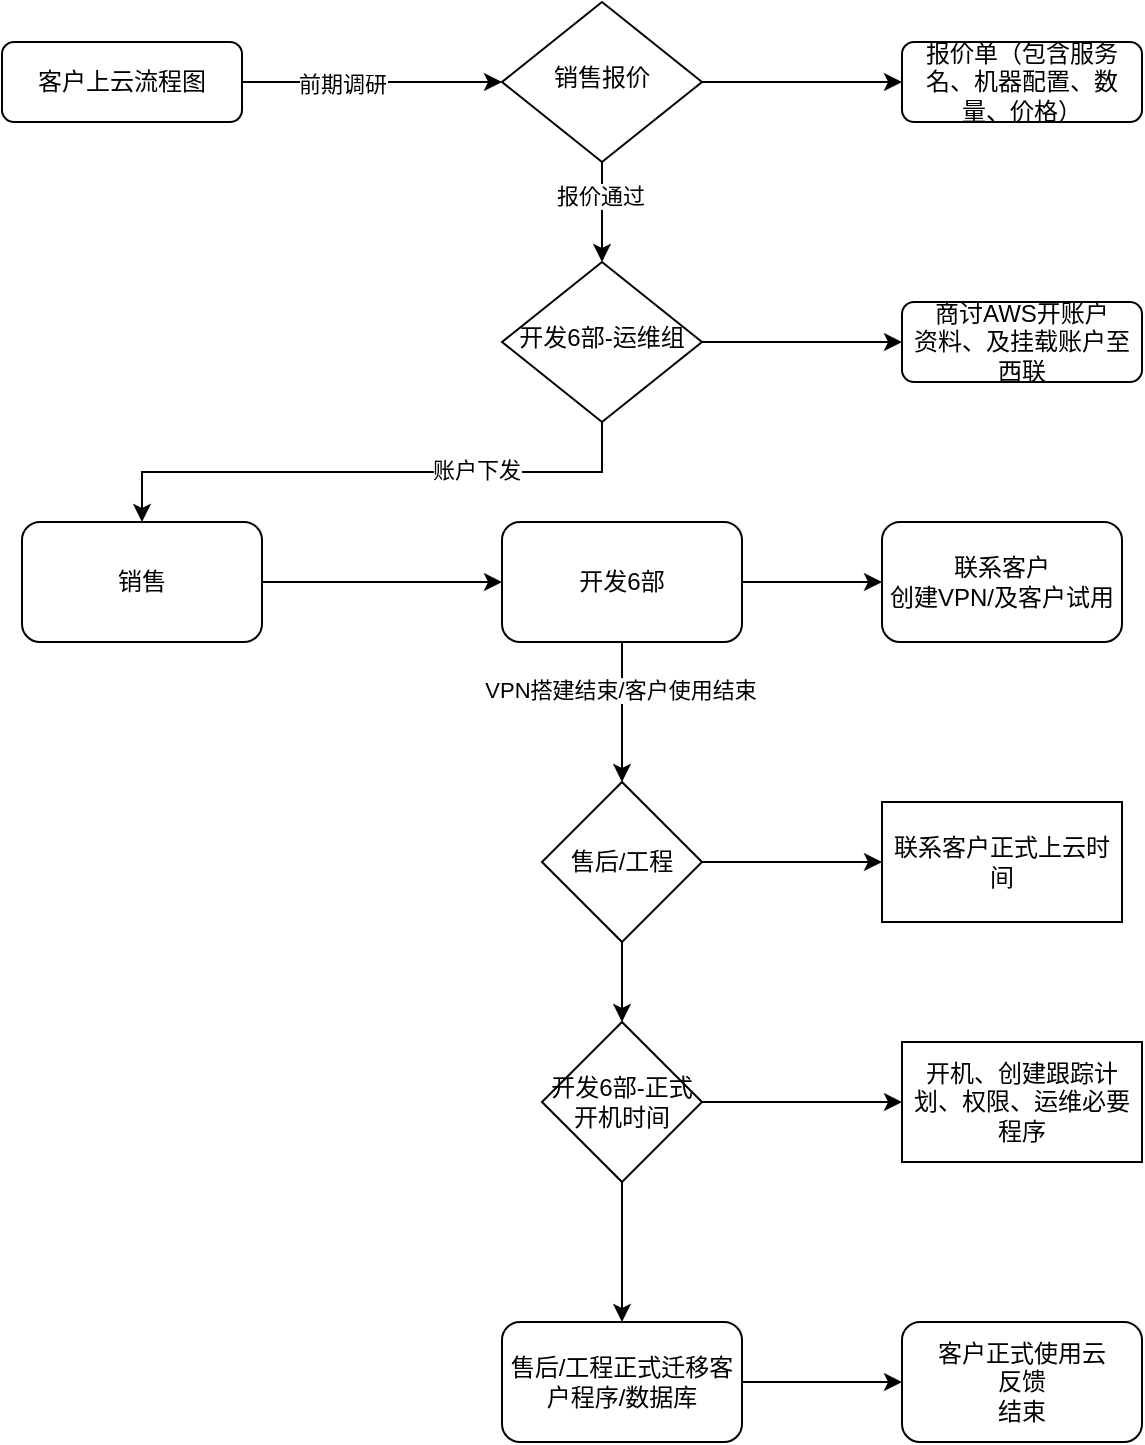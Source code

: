 <mxfile version="14.2.9" type="github">
  <diagram id="C5RBs43oDa-KdzZeNtuy" name="Page-1">
    <mxGraphModel dx="1662" dy="706" grid="1" gridSize="10" guides="1" tooltips="1" connect="1" arrows="1" fold="1" page="1" pageScale="1" pageWidth="827" pageHeight="1169" math="0" shadow="0">
      <root>
        <mxCell id="WIyWlLk6GJQsqaUBKTNV-0" />
        <mxCell id="WIyWlLk6GJQsqaUBKTNV-1" parent="WIyWlLk6GJQsqaUBKTNV-0" />
        <mxCell id="DnYA5mUgrLqKh6XGCzV2-26" style="edgeStyle=orthogonalEdgeStyle;rounded=0;orthogonalLoop=1;jettySize=auto;html=1;" edge="1" parent="WIyWlLk6GJQsqaUBKTNV-1" source="WIyWlLk6GJQsqaUBKTNV-3" target="WIyWlLk6GJQsqaUBKTNV-6">
          <mxGeometry relative="1" as="geometry" />
        </mxCell>
        <mxCell id="DnYA5mUgrLqKh6XGCzV2-27" value="前期调研" style="edgeLabel;html=1;align=center;verticalAlign=middle;resizable=0;points=[];" vertex="1" connectable="0" parent="DnYA5mUgrLqKh6XGCzV2-26">
          <mxGeometry x="-0.237" y="-1" relative="1" as="geometry">
            <mxPoint as="offset" />
          </mxGeometry>
        </mxCell>
        <mxCell id="WIyWlLk6GJQsqaUBKTNV-3" value="客户上云流程图" style="rounded=1;whiteSpace=wrap;html=1;fontSize=12;glass=0;strokeWidth=1;shadow=0;" parent="WIyWlLk6GJQsqaUBKTNV-1" vertex="1">
          <mxGeometry x="40" y="30" width="120" height="40" as="geometry" />
        </mxCell>
        <mxCell id="DnYA5mUgrLqKh6XGCzV2-1" style="edgeStyle=orthogonalEdgeStyle;rounded=0;orthogonalLoop=1;jettySize=auto;html=1;" edge="1" parent="WIyWlLk6GJQsqaUBKTNV-1" source="WIyWlLk6GJQsqaUBKTNV-6" target="WIyWlLk6GJQsqaUBKTNV-10">
          <mxGeometry relative="1" as="geometry" />
        </mxCell>
        <mxCell id="DnYA5mUgrLqKh6XGCzV2-3" value="报价通过" style="edgeLabel;html=1;align=center;verticalAlign=middle;resizable=0;points=[];" vertex="1" connectable="0" parent="DnYA5mUgrLqKh6XGCzV2-1">
          <mxGeometry x="-0.317" y="-1" relative="1" as="geometry">
            <mxPoint as="offset" />
          </mxGeometry>
        </mxCell>
        <mxCell id="DnYA5mUgrLqKh6XGCzV2-4" style="edgeStyle=orthogonalEdgeStyle;rounded=0;orthogonalLoop=1;jettySize=auto;html=1;entryX=0;entryY=0.5;entryDx=0;entryDy=0;" edge="1" parent="WIyWlLk6GJQsqaUBKTNV-1" source="WIyWlLk6GJQsqaUBKTNV-6" target="WIyWlLk6GJQsqaUBKTNV-7">
          <mxGeometry relative="1" as="geometry" />
        </mxCell>
        <mxCell id="WIyWlLk6GJQsqaUBKTNV-6" value="销售报价" style="rhombus;whiteSpace=wrap;html=1;shadow=0;fontFamily=Helvetica;fontSize=12;align=center;strokeWidth=1;spacing=6;spacingTop=-4;" parent="WIyWlLk6GJQsqaUBKTNV-1" vertex="1">
          <mxGeometry x="290" y="10" width="100" height="80" as="geometry" />
        </mxCell>
        <mxCell id="WIyWlLk6GJQsqaUBKTNV-7" value="报价单（包含服务名、机器配置、数量、价格）" style="rounded=1;whiteSpace=wrap;html=1;fontSize=12;glass=0;strokeWidth=1;shadow=0;" parent="WIyWlLk6GJQsqaUBKTNV-1" vertex="1">
          <mxGeometry x="490" y="30" width="120" height="40" as="geometry" />
        </mxCell>
        <mxCell id="DnYA5mUgrLqKh6XGCzV2-5" style="edgeStyle=orthogonalEdgeStyle;rounded=0;orthogonalLoop=1;jettySize=auto;html=1;entryX=0;entryY=0.5;entryDx=0;entryDy=0;" edge="1" parent="WIyWlLk6GJQsqaUBKTNV-1" source="WIyWlLk6GJQsqaUBKTNV-10" target="WIyWlLk6GJQsqaUBKTNV-12">
          <mxGeometry relative="1" as="geometry" />
        </mxCell>
        <mxCell id="DnYA5mUgrLqKh6XGCzV2-7" style="edgeStyle=orthogonalEdgeStyle;rounded=0;orthogonalLoop=1;jettySize=auto;html=1;exitX=0.5;exitY=1;exitDx=0;exitDy=0;" edge="1" parent="WIyWlLk6GJQsqaUBKTNV-1" source="WIyWlLk6GJQsqaUBKTNV-10" target="DnYA5mUgrLqKh6XGCzV2-6">
          <mxGeometry relative="1" as="geometry" />
        </mxCell>
        <mxCell id="DnYA5mUgrLqKh6XGCzV2-8" value="账户下发" style="edgeLabel;html=1;align=center;verticalAlign=middle;resizable=0;points=[];" vertex="1" connectable="0" parent="DnYA5mUgrLqKh6XGCzV2-7">
          <mxGeometry x="-0.37" y="-1" relative="1" as="geometry">
            <mxPoint as="offset" />
          </mxGeometry>
        </mxCell>
        <mxCell id="WIyWlLk6GJQsqaUBKTNV-10" value="开发6部-运维组" style="rhombus;whiteSpace=wrap;html=1;shadow=0;fontFamily=Helvetica;fontSize=12;align=center;strokeWidth=1;spacing=6;spacingTop=-4;" parent="WIyWlLk6GJQsqaUBKTNV-1" vertex="1">
          <mxGeometry x="290" y="140" width="100" height="80" as="geometry" />
        </mxCell>
        <mxCell id="WIyWlLk6GJQsqaUBKTNV-12" value="商讨AWS开账户&lt;br&gt;资料、及挂载账户至西联" style="rounded=1;whiteSpace=wrap;html=1;fontSize=12;glass=0;strokeWidth=1;shadow=0;" parent="WIyWlLk6GJQsqaUBKTNV-1" vertex="1">
          <mxGeometry x="490" y="160" width="120" height="40" as="geometry" />
        </mxCell>
        <mxCell id="DnYA5mUgrLqKh6XGCzV2-10" style="edgeStyle=orthogonalEdgeStyle;rounded=0;orthogonalLoop=1;jettySize=auto;html=1;entryX=0;entryY=0.5;entryDx=0;entryDy=0;" edge="1" parent="WIyWlLk6GJQsqaUBKTNV-1" source="DnYA5mUgrLqKh6XGCzV2-6" target="DnYA5mUgrLqKh6XGCzV2-9">
          <mxGeometry relative="1" as="geometry">
            <mxPoint x="360" y="340" as="targetPoint" />
          </mxGeometry>
        </mxCell>
        <mxCell id="DnYA5mUgrLqKh6XGCzV2-6" value="销售" style="rounded=1;whiteSpace=wrap;html=1;" vertex="1" parent="WIyWlLk6GJQsqaUBKTNV-1">
          <mxGeometry x="50" y="270" width="120" height="60" as="geometry" />
        </mxCell>
        <mxCell id="DnYA5mUgrLqKh6XGCzV2-12" style="edgeStyle=orthogonalEdgeStyle;rounded=0;orthogonalLoop=1;jettySize=auto;html=1;entryX=0;entryY=0.5;entryDx=0;entryDy=0;" edge="1" parent="WIyWlLk6GJQsqaUBKTNV-1" source="DnYA5mUgrLqKh6XGCzV2-9" target="DnYA5mUgrLqKh6XGCzV2-11">
          <mxGeometry relative="1" as="geometry" />
        </mxCell>
        <mxCell id="DnYA5mUgrLqKh6XGCzV2-18" style="edgeStyle=orthogonalEdgeStyle;rounded=0;orthogonalLoop=1;jettySize=auto;html=1;entryX=0.5;entryY=0;entryDx=0;entryDy=0;" edge="1" parent="WIyWlLk6GJQsqaUBKTNV-1" source="DnYA5mUgrLqKh6XGCzV2-9" target="DnYA5mUgrLqKh6XGCzV2-16">
          <mxGeometry relative="1" as="geometry" />
        </mxCell>
        <mxCell id="DnYA5mUgrLqKh6XGCzV2-19" value="VPN搭建结束/客户使用结束" style="edgeLabel;html=1;align=center;verticalAlign=middle;resizable=0;points=[];" vertex="1" connectable="0" parent="DnYA5mUgrLqKh6XGCzV2-18">
          <mxGeometry x="-0.329" y="-1" relative="1" as="geometry">
            <mxPoint as="offset" />
          </mxGeometry>
        </mxCell>
        <mxCell id="DnYA5mUgrLqKh6XGCzV2-9" value="开发6部" style="rounded=1;whiteSpace=wrap;html=1;" vertex="1" parent="WIyWlLk6GJQsqaUBKTNV-1">
          <mxGeometry x="290" y="270" width="120" height="60" as="geometry" />
        </mxCell>
        <mxCell id="DnYA5mUgrLqKh6XGCzV2-11" value="联系客户&lt;br&gt;创建VPN/及客户试用" style="rounded=1;whiteSpace=wrap;html=1;" vertex="1" parent="WIyWlLk6GJQsqaUBKTNV-1">
          <mxGeometry x="480" y="270" width="120" height="60" as="geometry" />
        </mxCell>
        <mxCell id="DnYA5mUgrLqKh6XGCzV2-21" style="edgeStyle=orthogonalEdgeStyle;rounded=0;orthogonalLoop=1;jettySize=auto;html=1;exitX=1;exitY=0.5;exitDx=0;exitDy=0;entryX=0;entryY=0.5;entryDx=0;entryDy=0;" edge="1" parent="WIyWlLk6GJQsqaUBKTNV-1" source="DnYA5mUgrLqKh6XGCzV2-16" target="DnYA5mUgrLqKh6XGCzV2-20">
          <mxGeometry relative="1" as="geometry" />
        </mxCell>
        <mxCell id="DnYA5mUgrLqKh6XGCzV2-25" style="edgeStyle=orthogonalEdgeStyle;rounded=0;orthogonalLoop=1;jettySize=auto;html=1;entryX=0.5;entryY=0;entryDx=0;entryDy=0;" edge="1" parent="WIyWlLk6GJQsqaUBKTNV-1" source="DnYA5mUgrLqKh6XGCzV2-16" target="DnYA5mUgrLqKh6XGCzV2-23">
          <mxGeometry relative="1" as="geometry" />
        </mxCell>
        <mxCell id="DnYA5mUgrLqKh6XGCzV2-16" value="售后/工程" style="rhombus;whiteSpace=wrap;html=1;" vertex="1" parent="WIyWlLk6GJQsqaUBKTNV-1">
          <mxGeometry x="310" y="400" width="80" height="80" as="geometry" />
        </mxCell>
        <mxCell id="DnYA5mUgrLqKh6XGCzV2-20" value="联系客户正式上云时间" style="rounded=0;whiteSpace=wrap;html=1;" vertex="1" parent="WIyWlLk6GJQsqaUBKTNV-1">
          <mxGeometry x="480" y="410" width="120" height="60" as="geometry" />
        </mxCell>
        <mxCell id="DnYA5mUgrLqKh6XGCzV2-31" style="edgeStyle=orthogonalEdgeStyle;rounded=0;orthogonalLoop=1;jettySize=auto;html=1;exitX=1;exitY=0.5;exitDx=0;exitDy=0;entryX=0;entryY=0.5;entryDx=0;entryDy=0;" edge="1" parent="WIyWlLk6GJQsqaUBKTNV-1" source="DnYA5mUgrLqKh6XGCzV2-23" target="DnYA5mUgrLqKh6XGCzV2-30">
          <mxGeometry relative="1" as="geometry" />
        </mxCell>
        <mxCell id="DnYA5mUgrLqKh6XGCzV2-32" style="edgeStyle=orthogonalEdgeStyle;rounded=0;orthogonalLoop=1;jettySize=auto;html=1;entryX=0.5;entryY=0;entryDx=0;entryDy=0;" edge="1" parent="WIyWlLk6GJQsqaUBKTNV-1" source="DnYA5mUgrLqKh6XGCzV2-23" target="DnYA5mUgrLqKh6XGCzV2-28">
          <mxGeometry relative="1" as="geometry" />
        </mxCell>
        <mxCell id="DnYA5mUgrLqKh6XGCzV2-23" value="开发6部-正式开机时间" style="rhombus;whiteSpace=wrap;html=1;" vertex="1" parent="WIyWlLk6GJQsqaUBKTNV-1">
          <mxGeometry x="310" y="520" width="80" height="80" as="geometry" />
        </mxCell>
        <mxCell id="DnYA5mUgrLqKh6XGCzV2-35" style="edgeStyle=orthogonalEdgeStyle;rounded=0;orthogonalLoop=1;jettySize=auto;html=1;" edge="1" parent="WIyWlLk6GJQsqaUBKTNV-1" source="DnYA5mUgrLqKh6XGCzV2-28" target="DnYA5mUgrLqKh6XGCzV2-33">
          <mxGeometry relative="1" as="geometry" />
        </mxCell>
        <mxCell id="DnYA5mUgrLqKh6XGCzV2-28" value="售后/工程正式迁移客户程序/数据库" style="rounded=1;whiteSpace=wrap;html=1;" vertex="1" parent="WIyWlLk6GJQsqaUBKTNV-1">
          <mxGeometry x="290" y="670" width="120" height="60" as="geometry" />
        </mxCell>
        <mxCell id="DnYA5mUgrLqKh6XGCzV2-30" value="开机、创建跟踪计划、权限、运维必要程序" style="rounded=0;whiteSpace=wrap;html=1;" vertex="1" parent="WIyWlLk6GJQsqaUBKTNV-1">
          <mxGeometry x="490" y="530" width="120" height="60" as="geometry" />
        </mxCell>
        <mxCell id="DnYA5mUgrLqKh6XGCzV2-33" value="客户正式使用云&lt;br&gt;反馈&lt;br&gt;结束" style="rounded=1;whiteSpace=wrap;html=1;" vertex="1" parent="WIyWlLk6GJQsqaUBKTNV-1">
          <mxGeometry x="490" y="670" width="120" height="60" as="geometry" />
        </mxCell>
      </root>
    </mxGraphModel>
  </diagram>
</mxfile>
